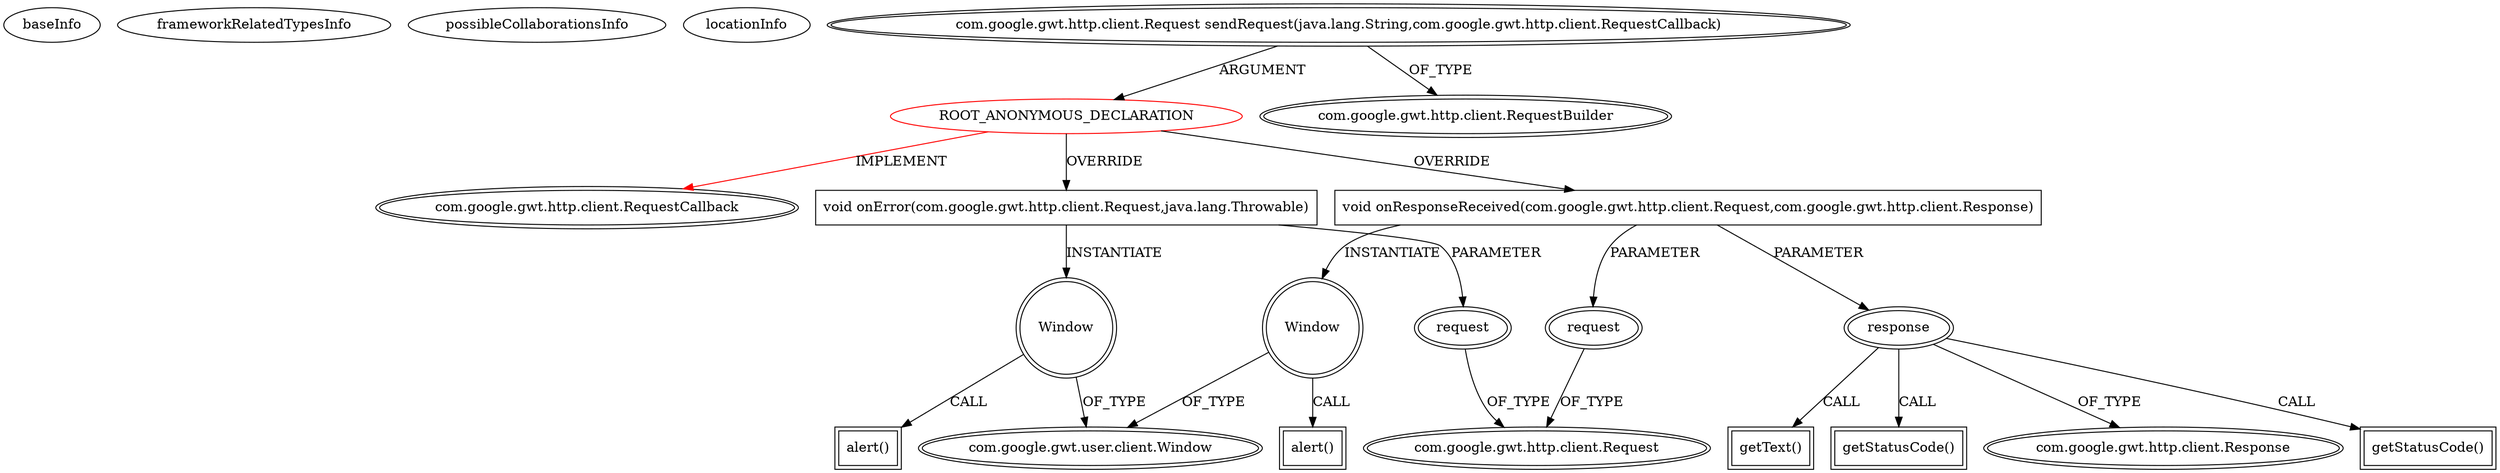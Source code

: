 digraph {
baseInfo[graphId=1383,category="extension_graph",isAnonymous=true,possibleRelation=false]
frameworkRelatedTypesInfo[0="com.google.gwt.http.client.RequestCallback"]
possibleCollaborationsInfo[]
locationInfo[projectName="henrikerola-FaceLogin",filePath="/henrikerola-FaceLogin/FaceLogin-master/src/main/java/com/github/henrikerola/facelogin/client/RequestUtil.java",contextSignature="void doRequest(java.lang.String,main.java.com.github.henrikerola.facelogin.client.RequestUtil.Callback)",graphId="1383"]
0[label="ROOT_ANONYMOUS_DECLARATION",vertexType="ROOT_ANONYMOUS_DECLARATION",isFrameworkType=false,color=red]
1[label="com.google.gwt.http.client.RequestCallback",vertexType="FRAMEWORK_INTERFACE_TYPE",isFrameworkType=true,peripheries=2]
2[label="com.google.gwt.http.client.Request sendRequest(java.lang.String,com.google.gwt.http.client.RequestCallback)",vertexType="OUTSIDE_CALL",isFrameworkType=true,peripheries=2]
3[label="com.google.gwt.http.client.RequestBuilder",vertexType="FRAMEWORK_CLASS_TYPE",isFrameworkType=true,peripheries=2]
4[label="void onError(com.google.gwt.http.client.Request,java.lang.Throwable)",vertexType="OVERRIDING_METHOD_DECLARATION",isFrameworkType=false,shape=box]
5[label="request",vertexType="PARAMETER_DECLARATION",isFrameworkType=true,peripheries=2]
6[label="com.google.gwt.http.client.Request",vertexType="FRAMEWORK_CLASS_TYPE",isFrameworkType=true,peripheries=2]
7[label="Window",vertexType="VARIABLE_EXPRESION",isFrameworkType=true,peripheries=2,shape=circle]
9[label="com.google.gwt.user.client.Window",vertexType="FRAMEWORK_CLASS_TYPE",isFrameworkType=true,peripheries=2]
8[label="alert()",vertexType="INSIDE_CALL",isFrameworkType=true,peripheries=2,shape=box]
10[label="void onResponseReceived(com.google.gwt.http.client.Request,com.google.gwt.http.client.Response)",vertexType="OVERRIDING_METHOD_DECLARATION",isFrameworkType=false,shape=box]
11[label="request",vertexType="PARAMETER_DECLARATION",isFrameworkType=true,peripheries=2]
13[label="response",vertexType="PARAMETER_DECLARATION",isFrameworkType=true,peripheries=2]
14[label="com.google.gwt.http.client.Response",vertexType="FRAMEWORK_CLASS_TYPE",isFrameworkType=true,peripheries=2]
16[label="getStatusCode()",vertexType="INSIDE_CALL",isFrameworkType=true,peripheries=2,shape=box]
18[label="getText()",vertexType="INSIDE_CALL",isFrameworkType=true,peripheries=2,shape=box]
19[label="Window",vertexType="VARIABLE_EXPRESION",isFrameworkType=true,peripheries=2,shape=circle]
20[label="alert()",vertexType="INSIDE_CALL",isFrameworkType=true,peripheries=2,shape=box]
23[label="getStatusCode()",vertexType="INSIDE_CALL",isFrameworkType=true,peripheries=2,shape=box]
0->1[label="IMPLEMENT",color=red]
2->0[label="ARGUMENT"]
2->3[label="OF_TYPE"]
0->4[label="OVERRIDE"]
5->6[label="OF_TYPE"]
4->5[label="PARAMETER"]
4->7[label="INSTANTIATE"]
7->9[label="OF_TYPE"]
7->8[label="CALL"]
0->10[label="OVERRIDE"]
11->6[label="OF_TYPE"]
10->11[label="PARAMETER"]
13->14[label="OF_TYPE"]
10->13[label="PARAMETER"]
13->16[label="CALL"]
13->18[label="CALL"]
10->19[label="INSTANTIATE"]
19->9[label="OF_TYPE"]
19->20[label="CALL"]
13->23[label="CALL"]
}
